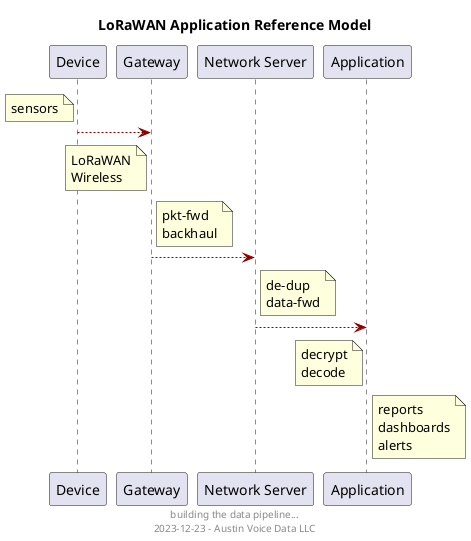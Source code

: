 @startuml LoRaWAN Network Reference

' skinparam componentStyle uml2

' package "end_node" {
'     component "Sensor" as sensor
'     component "MCU" as mcu
'     component "Modem" as modem
' }

' component "LoRaWAN Network Server" as lns

skinparam backgroundColor PaleSteel
skinparam component {
  BackgroundColor<<error>> Red
  BorderColor Yellow
  ArrowColor DarkRed
}

title LoRaWAN Application Reference Model

note left of Device : sensors
Device --> Gateway
note left of Gateway : LoRaWAN\nWireless
note right of Gateway : pkt-fwd\nbackhaul
Gateway --> "Network Server"
note right of "Network Server" : de-dup\ndata-fwd
"Network Server" --> Application
note left of Application : decrypt\ndecode
note right of Application : reports\ndashboards\nalerts

footer building the data pipeline...\n2023-12-23 - Austin Voice Data LLC
' footer Page %page% of %lastpage%

@enduml
